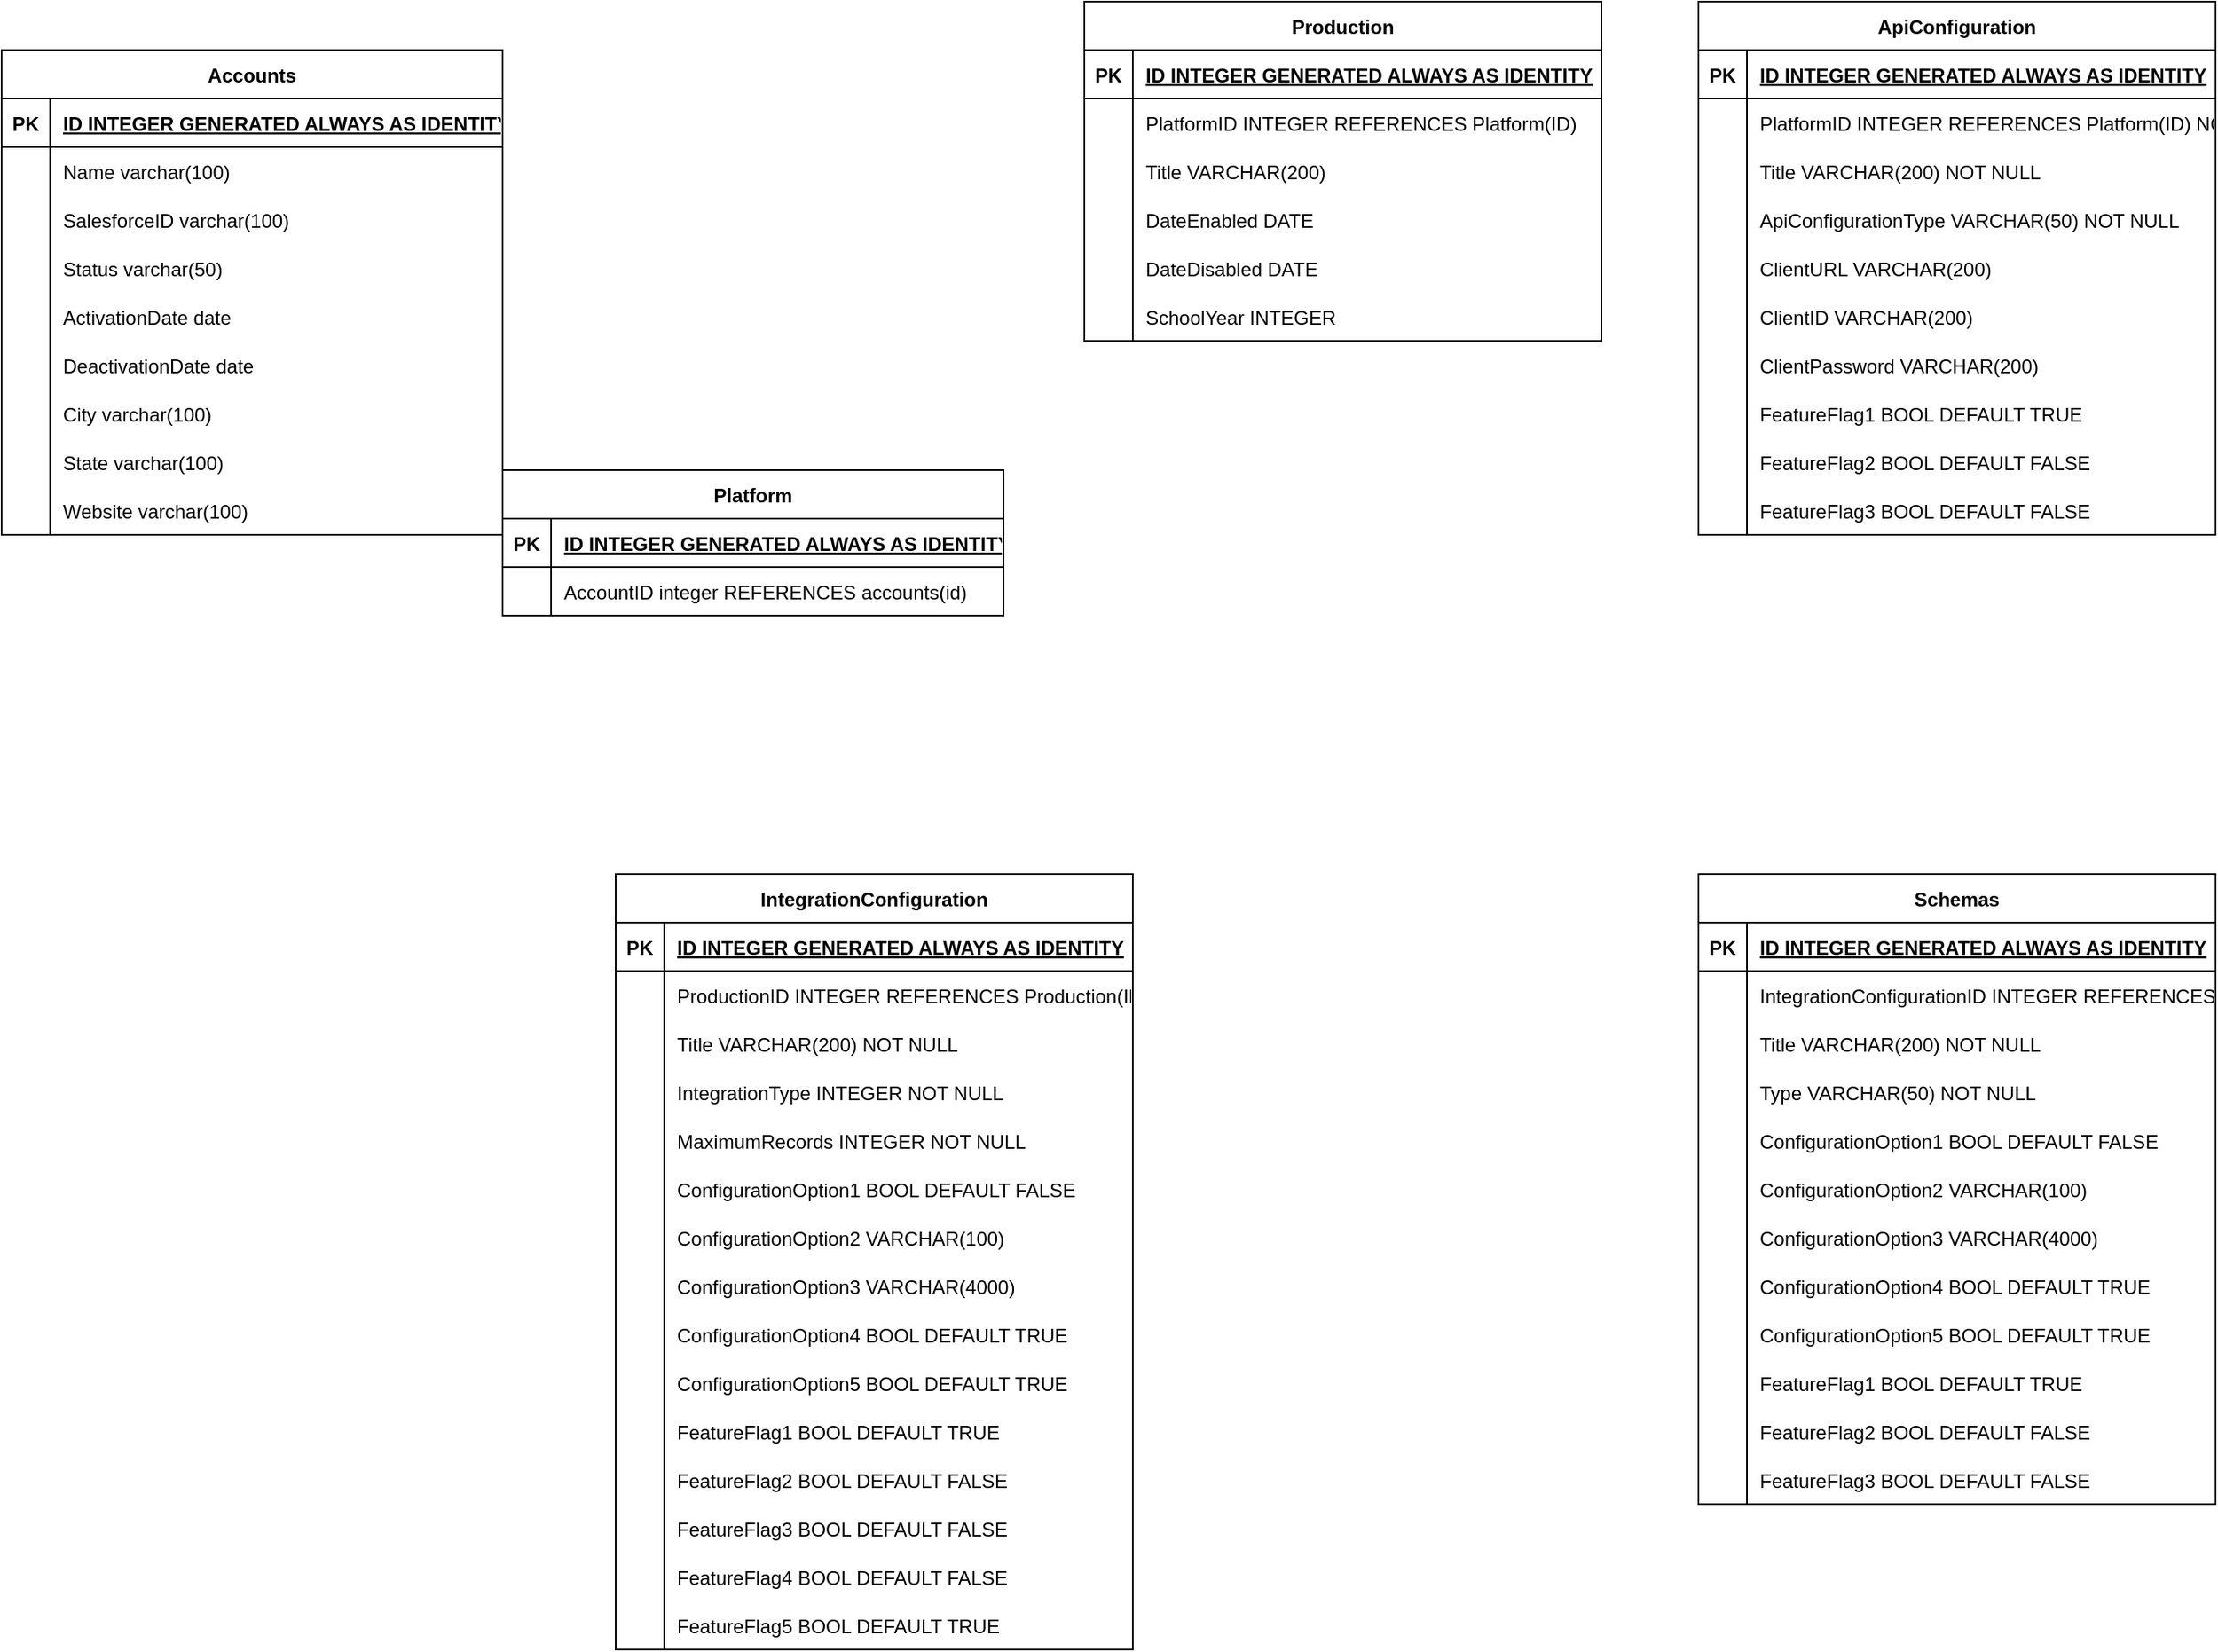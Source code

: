 <mxfile version="21.7.1" type="device">
  <diagram name="Page-1" id="_BRRSjBabwPLgoQSBCXH">
    <mxGraphModel dx="2924" dy="1106" grid="1" gridSize="10" guides="1" tooltips="1" connect="1" arrows="1" fold="1" page="1" pageScale="1" pageWidth="850" pageHeight="1100" math="0" shadow="0">
      <root>
        <mxCell id="0" />
        <mxCell id="1" parent="0" />
        <mxCell id="3YxLprOWiagN9MkRtYC1-1" value="Accounts" style="shape=table;startSize=30;container=1;collapsible=1;childLayout=tableLayout;fixedRows=1;rowLines=0;fontStyle=1;align=center;resizeLast=1;" parent="1" vertex="1">
          <mxGeometry x="-590" y="70" width="310" height="300" as="geometry" />
        </mxCell>
        <mxCell id="3YxLprOWiagN9MkRtYC1-2" value="" style="shape=tableRow;horizontal=0;startSize=0;swimlaneHead=0;swimlaneBody=0;fillColor=none;collapsible=0;dropTarget=0;points=[[0,0.5],[1,0.5]];portConstraint=eastwest;strokeColor=inherit;top=0;left=0;right=0;bottom=1;" parent="3YxLprOWiagN9MkRtYC1-1" vertex="1">
          <mxGeometry y="30" width="310" height="30" as="geometry" />
        </mxCell>
        <mxCell id="3YxLprOWiagN9MkRtYC1-3" value="PK" style="shape=partialRectangle;overflow=hidden;connectable=0;fillColor=none;strokeColor=inherit;top=0;left=0;bottom=0;right=0;fontStyle=1;" parent="3YxLprOWiagN9MkRtYC1-2" vertex="1">
          <mxGeometry width="30" height="30" as="geometry">
            <mxRectangle width="30" height="30" as="alternateBounds" />
          </mxGeometry>
        </mxCell>
        <mxCell id="3YxLprOWiagN9MkRtYC1-4" value="ID INTEGER GENERATED ALWAYS AS IDENTITY " style="shape=partialRectangle;overflow=hidden;connectable=0;fillColor=none;align=left;strokeColor=inherit;top=0;left=0;bottom=0;right=0;spacingLeft=6;fontStyle=5;" parent="3YxLprOWiagN9MkRtYC1-2" vertex="1">
          <mxGeometry x="30" width="280" height="30" as="geometry">
            <mxRectangle width="280" height="30" as="alternateBounds" />
          </mxGeometry>
        </mxCell>
        <mxCell id="3YxLprOWiagN9MkRtYC1-5" value="" style="shape=tableRow;horizontal=0;startSize=0;swimlaneHead=0;swimlaneBody=0;fillColor=none;collapsible=0;dropTarget=0;points=[[0,0.5],[1,0.5]];portConstraint=eastwest;strokeColor=inherit;top=0;left=0;right=0;bottom=0;" parent="3YxLprOWiagN9MkRtYC1-1" vertex="1">
          <mxGeometry y="60" width="310" height="30" as="geometry" />
        </mxCell>
        <mxCell id="3YxLprOWiagN9MkRtYC1-6" value="" style="shape=partialRectangle;overflow=hidden;connectable=0;fillColor=none;strokeColor=inherit;top=0;left=0;bottom=0;right=0;" parent="3YxLprOWiagN9MkRtYC1-5" vertex="1">
          <mxGeometry width="30" height="30" as="geometry">
            <mxRectangle width="30" height="30" as="alternateBounds" />
          </mxGeometry>
        </mxCell>
        <mxCell id="3YxLprOWiagN9MkRtYC1-7" value="Name varchar(100)" style="shape=partialRectangle;overflow=hidden;connectable=0;fillColor=none;align=left;strokeColor=inherit;top=0;left=0;bottom=0;right=0;spacingLeft=6;" parent="3YxLprOWiagN9MkRtYC1-5" vertex="1">
          <mxGeometry x="30" width="280" height="30" as="geometry">
            <mxRectangle width="280" height="30" as="alternateBounds" />
          </mxGeometry>
        </mxCell>
        <mxCell id="3YxLprOWiagN9MkRtYC1-8" value="" style="shape=tableRow;horizontal=0;startSize=0;swimlaneHead=0;swimlaneBody=0;fillColor=none;collapsible=0;dropTarget=0;points=[[0,0.5],[1,0.5]];portConstraint=eastwest;strokeColor=inherit;top=0;left=0;right=0;bottom=0;" parent="3YxLprOWiagN9MkRtYC1-1" vertex="1">
          <mxGeometry y="90" width="310" height="30" as="geometry" />
        </mxCell>
        <mxCell id="3YxLprOWiagN9MkRtYC1-9" value="" style="shape=partialRectangle;overflow=hidden;connectable=0;fillColor=none;strokeColor=inherit;top=0;left=0;bottom=0;right=0;" parent="3YxLprOWiagN9MkRtYC1-8" vertex="1">
          <mxGeometry width="30" height="30" as="geometry">
            <mxRectangle width="30" height="30" as="alternateBounds" />
          </mxGeometry>
        </mxCell>
        <mxCell id="3YxLprOWiagN9MkRtYC1-10" value="SalesforceID varchar(100)" style="shape=partialRectangle;overflow=hidden;connectable=0;fillColor=none;align=left;strokeColor=inherit;top=0;left=0;bottom=0;right=0;spacingLeft=6;" parent="3YxLprOWiagN9MkRtYC1-8" vertex="1">
          <mxGeometry x="30" width="280" height="30" as="geometry">
            <mxRectangle width="280" height="30" as="alternateBounds" />
          </mxGeometry>
        </mxCell>
        <mxCell id="3YxLprOWiagN9MkRtYC1-11" value="" style="shape=tableRow;horizontal=0;startSize=0;swimlaneHead=0;swimlaneBody=0;fillColor=none;collapsible=0;dropTarget=0;points=[[0,0.5],[1,0.5]];portConstraint=eastwest;strokeColor=inherit;top=0;left=0;right=0;bottom=0;" parent="3YxLprOWiagN9MkRtYC1-1" vertex="1">
          <mxGeometry y="120" width="310" height="30" as="geometry" />
        </mxCell>
        <mxCell id="3YxLprOWiagN9MkRtYC1-12" value="" style="shape=partialRectangle;overflow=hidden;connectable=0;fillColor=none;strokeColor=inherit;top=0;left=0;bottom=0;right=0;" parent="3YxLprOWiagN9MkRtYC1-11" vertex="1">
          <mxGeometry width="30" height="30" as="geometry">
            <mxRectangle width="30" height="30" as="alternateBounds" />
          </mxGeometry>
        </mxCell>
        <mxCell id="3YxLprOWiagN9MkRtYC1-13" value="Status varchar(50)" style="shape=partialRectangle;overflow=hidden;connectable=0;fillColor=none;align=left;strokeColor=inherit;top=0;left=0;bottom=0;right=0;spacingLeft=6;" parent="3YxLprOWiagN9MkRtYC1-11" vertex="1">
          <mxGeometry x="30" width="280" height="30" as="geometry">
            <mxRectangle width="280" height="30" as="alternateBounds" />
          </mxGeometry>
        </mxCell>
        <mxCell id="3YxLprOWiagN9MkRtYC1-14" value="" style="shape=tableRow;horizontal=0;startSize=0;swimlaneHead=0;swimlaneBody=0;fillColor=none;collapsible=0;dropTarget=0;points=[[0,0.5],[1,0.5]];portConstraint=eastwest;strokeColor=inherit;top=0;left=0;right=0;bottom=0;" parent="3YxLprOWiagN9MkRtYC1-1" vertex="1">
          <mxGeometry y="150" width="310" height="30" as="geometry" />
        </mxCell>
        <mxCell id="3YxLprOWiagN9MkRtYC1-15" value="" style="shape=partialRectangle;overflow=hidden;connectable=0;fillColor=none;strokeColor=inherit;top=0;left=0;bottom=0;right=0;" parent="3YxLprOWiagN9MkRtYC1-14" vertex="1">
          <mxGeometry width="30" height="30" as="geometry">
            <mxRectangle width="30" height="30" as="alternateBounds" />
          </mxGeometry>
        </mxCell>
        <mxCell id="3YxLprOWiagN9MkRtYC1-16" value="ActivationDate date" style="shape=partialRectangle;overflow=hidden;connectable=0;fillColor=none;align=left;strokeColor=inherit;top=0;left=0;bottom=0;right=0;spacingLeft=6;" parent="3YxLprOWiagN9MkRtYC1-14" vertex="1">
          <mxGeometry x="30" width="280" height="30" as="geometry">
            <mxRectangle width="280" height="30" as="alternateBounds" />
          </mxGeometry>
        </mxCell>
        <mxCell id="3YxLprOWiagN9MkRtYC1-17" value="" style="shape=tableRow;horizontal=0;startSize=0;swimlaneHead=0;swimlaneBody=0;fillColor=none;collapsible=0;dropTarget=0;points=[[0,0.5],[1,0.5]];portConstraint=eastwest;strokeColor=inherit;top=0;left=0;right=0;bottom=0;" parent="3YxLprOWiagN9MkRtYC1-1" vertex="1">
          <mxGeometry y="180" width="310" height="30" as="geometry" />
        </mxCell>
        <mxCell id="3YxLprOWiagN9MkRtYC1-18" value="" style="shape=partialRectangle;overflow=hidden;connectable=0;fillColor=none;strokeColor=inherit;top=0;left=0;bottom=0;right=0;" parent="3YxLprOWiagN9MkRtYC1-17" vertex="1">
          <mxGeometry width="30" height="30" as="geometry">
            <mxRectangle width="30" height="30" as="alternateBounds" />
          </mxGeometry>
        </mxCell>
        <mxCell id="3YxLprOWiagN9MkRtYC1-19" value="DeactivationDate date" style="shape=partialRectangle;overflow=hidden;connectable=0;fillColor=none;align=left;strokeColor=inherit;top=0;left=0;bottom=0;right=0;spacingLeft=6;" parent="3YxLprOWiagN9MkRtYC1-17" vertex="1">
          <mxGeometry x="30" width="280" height="30" as="geometry">
            <mxRectangle width="280" height="30" as="alternateBounds" />
          </mxGeometry>
        </mxCell>
        <mxCell id="3YxLprOWiagN9MkRtYC1-20" value="" style="shape=tableRow;horizontal=0;startSize=0;swimlaneHead=0;swimlaneBody=0;fillColor=none;collapsible=0;dropTarget=0;points=[[0,0.5],[1,0.5]];portConstraint=eastwest;strokeColor=inherit;top=0;left=0;right=0;bottom=0;" parent="3YxLprOWiagN9MkRtYC1-1" vertex="1">
          <mxGeometry y="210" width="310" height="30" as="geometry" />
        </mxCell>
        <mxCell id="3YxLprOWiagN9MkRtYC1-21" value="" style="shape=partialRectangle;overflow=hidden;connectable=0;fillColor=none;strokeColor=inherit;top=0;left=0;bottom=0;right=0;" parent="3YxLprOWiagN9MkRtYC1-20" vertex="1">
          <mxGeometry width="30" height="30" as="geometry">
            <mxRectangle width="30" height="30" as="alternateBounds" />
          </mxGeometry>
        </mxCell>
        <mxCell id="3YxLprOWiagN9MkRtYC1-22" value="City varchar(100)" style="shape=partialRectangle;overflow=hidden;connectable=0;fillColor=none;align=left;strokeColor=inherit;top=0;left=0;bottom=0;right=0;spacingLeft=6;" parent="3YxLprOWiagN9MkRtYC1-20" vertex="1">
          <mxGeometry x="30" width="280" height="30" as="geometry">
            <mxRectangle width="280" height="30" as="alternateBounds" />
          </mxGeometry>
        </mxCell>
        <mxCell id="3YxLprOWiagN9MkRtYC1-23" value="" style="shape=tableRow;horizontal=0;startSize=0;swimlaneHead=0;swimlaneBody=0;fillColor=none;collapsible=0;dropTarget=0;points=[[0,0.5],[1,0.5]];portConstraint=eastwest;strokeColor=inherit;top=0;left=0;right=0;bottom=0;" parent="3YxLprOWiagN9MkRtYC1-1" vertex="1">
          <mxGeometry y="240" width="310" height="30" as="geometry" />
        </mxCell>
        <mxCell id="3YxLprOWiagN9MkRtYC1-24" value="" style="shape=partialRectangle;overflow=hidden;connectable=0;fillColor=none;strokeColor=inherit;top=0;left=0;bottom=0;right=0;" parent="3YxLprOWiagN9MkRtYC1-23" vertex="1">
          <mxGeometry width="30" height="30" as="geometry">
            <mxRectangle width="30" height="30" as="alternateBounds" />
          </mxGeometry>
        </mxCell>
        <mxCell id="3YxLprOWiagN9MkRtYC1-25" value="State varchar(100)" style="shape=partialRectangle;overflow=hidden;connectable=0;fillColor=none;align=left;strokeColor=inherit;top=0;left=0;bottom=0;right=0;spacingLeft=6;" parent="3YxLprOWiagN9MkRtYC1-23" vertex="1">
          <mxGeometry x="30" width="280" height="30" as="geometry">
            <mxRectangle width="280" height="30" as="alternateBounds" />
          </mxGeometry>
        </mxCell>
        <mxCell id="3YxLprOWiagN9MkRtYC1-26" value="" style="shape=tableRow;horizontal=0;startSize=0;swimlaneHead=0;swimlaneBody=0;fillColor=none;collapsible=0;dropTarget=0;points=[[0,0.5],[1,0.5]];portConstraint=eastwest;strokeColor=inherit;top=0;left=0;right=0;bottom=0;" parent="3YxLprOWiagN9MkRtYC1-1" vertex="1">
          <mxGeometry y="270" width="310" height="30" as="geometry" />
        </mxCell>
        <mxCell id="3YxLprOWiagN9MkRtYC1-27" value="" style="shape=partialRectangle;overflow=hidden;connectable=0;fillColor=none;strokeColor=inherit;top=0;left=0;bottom=0;right=0;" parent="3YxLprOWiagN9MkRtYC1-26" vertex="1">
          <mxGeometry width="30" height="30" as="geometry">
            <mxRectangle width="30" height="30" as="alternateBounds" />
          </mxGeometry>
        </mxCell>
        <mxCell id="3YxLprOWiagN9MkRtYC1-28" value="Website varchar(100)" style="shape=partialRectangle;overflow=hidden;connectable=0;fillColor=none;align=left;strokeColor=inherit;top=0;left=0;bottom=0;right=0;spacingLeft=6;" parent="3YxLprOWiagN9MkRtYC1-26" vertex="1">
          <mxGeometry x="30" width="280" height="30" as="geometry">
            <mxRectangle width="280" height="30" as="alternateBounds" />
          </mxGeometry>
        </mxCell>
        <mxCell id="3YxLprOWiagN9MkRtYC1-29" value="Platform" style="shape=table;startSize=30;container=1;collapsible=1;childLayout=tableLayout;fixedRows=1;rowLines=0;fontStyle=1;align=center;resizeLast=1;" parent="1" vertex="1">
          <mxGeometry x="-280" y="330" width="310" height="90" as="geometry" />
        </mxCell>
        <mxCell id="3YxLprOWiagN9MkRtYC1-30" value="" style="shape=tableRow;horizontal=0;startSize=0;swimlaneHead=0;swimlaneBody=0;fillColor=none;collapsible=0;dropTarget=0;points=[[0,0.5],[1,0.5]];portConstraint=eastwest;strokeColor=inherit;top=0;left=0;right=0;bottom=1;" parent="3YxLprOWiagN9MkRtYC1-29" vertex="1">
          <mxGeometry y="30" width="310" height="30" as="geometry" />
        </mxCell>
        <mxCell id="3YxLprOWiagN9MkRtYC1-31" value="PK" style="shape=partialRectangle;overflow=hidden;connectable=0;fillColor=none;strokeColor=inherit;top=0;left=0;bottom=0;right=0;fontStyle=1;" parent="3YxLprOWiagN9MkRtYC1-30" vertex="1">
          <mxGeometry width="30" height="30" as="geometry">
            <mxRectangle width="30" height="30" as="alternateBounds" />
          </mxGeometry>
        </mxCell>
        <mxCell id="3YxLprOWiagN9MkRtYC1-32" value="ID INTEGER GENERATED ALWAYS AS IDENTITY " style="shape=partialRectangle;overflow=hidden;connectable=0;fillColor=none;align=left;strokeColor=inherit;top=0;left=0;bottom=0;right=0;spacingLeft=6;fontStyle=5;" parent="3YxLprOWiagN9MkRtYC1-30" vertex="1">
          <mxGeometry x="30" width="280" height="30" as="geometry">
            <mxRectangle width="280" height="30" as="alternateBounds" />
          </mxGeometry>
        </mxCell>
        <mxCell id="3YxLprOWiagN9MkRtYC1-33" value="" style="shape=tableRow;horizontal=0;startSize=0;swimlaneHead=0;swimlaneBody=0;fillColor=none;collapsible=0;dropTarget=0;points=[[0,0.5],[1,0.5]];portConstraint=eastwest;strokeColor=inherit;top=0;left=0;right=0;bottom=0;" parent="3YxLprOWiagN9MkRtYC1-29" vertex="1">
          <mxGeometry y="60" width="310" height="30" as="geometry" />
        </mxCell>
        <mxCell id="3YxLprOWiagN9MkRtYC1-34" value="" style="shape=partialRectangle;overflow=hidden;connectable=0;fillColor=none;strokeColor=inherit;top=0;left=0;bottom=0;right=0;" parent="3YxLprOWiagN9MkRtYC1-33" vertex="1">
          <mxGeometry width="30" height="30" as="geometry">
            <mxRectangle width="30" height="30" as="alternateBounds" />
          </mxGeometry>
        </mxCell>
        <mxCell id="3YxLprOWiagN9MkRtYC1-35" value="AccountID integer REFERENCES accounts(id)" style="shape=partialRectangle;overflow=hidden;connectable=0;fillColor=none;align=left;strokeColor=inherit;top=0;left=0;bottom=0;right=0;spacingLeft=6;" parent="3YxLprOWiagN9MkRtYC1-33" vertex="1">
          <mxGeometry x="30" width="280" height="30" as="geometry">
            <mxRectangle width="280" height="30" as="alternateBounds" />
          </mxGeometry>
        </mxCell>
        <mxCell id="3YxLprOWiagN9MkRtYC1-36" value="Production" style="shape=table;startSize=30;container=1;collapsible=1;childLayout=tableLayout;fixedRows=1;rowLines=0;fontStyle=1;align=center;resizeLast=1;" parent="1" vertex="1">
          <mxGeometry x="80" y="40" width="320" height="210" as="geometry" />
        </mxCell>
        <mxCell id="3YxLprOWiagN9MkRtYC1-37" value="" style="shape=tableRow;horizontal=0;startSize=0;swimlaneHead=0;swimlaneBody=0;fillColor=none;collapsible=0;dropTarget=0;points=[[0,0.5],[1,0.5]];portConstraint=eastwest;strokeColor=inherit;top=0;left=0;right=0;bottom=1;" parent="3YxLprOWiagN9MkRtYC1-36" vertex="1">
          <mxGeometry y="30" width="320" height="30" as="geometry" />
        </mxCell>
        <mxCell id="3YxLprOWiagN9MkRtYC1-38" value="PK" style="shape=partialRectangle;overflow=hidden;connectable=0;fillColor=none;strokeColor=inherit;top=0;left=0;bottom=0;right=0;fontStyle=1;" parent="3YxLprOWiagN9MkRtYC1-37" vertex="1">
          <mxGeometry width="30" height="30" as="geometry">
            <mxRectangle width="30" height="30" as="alternateBounds" />
          </mxGeometry>
        </mxCell>
        <mxCell id="3YxLprOWiagN9MkRtYC1-39" value="ID INTEGER GENERATED ALWAYS AS IDENTITY " style="shape=partialRectangle;overflow=hidden;connectable=0;fillColor=none;align=left;strokeColor=inherit;top=0;left=0;bottom=0;right=0;spacingLeft=6;fontStyle=5;" parent="3YxLprOWiagN9MkRtYC1-37" vertex="1">
          <mxGeometry x="30" width="290" height="30" as="geometry">
            <mxRectangle width="290" height="30" as="alternateBounds" />
          </mxGeometry>
        </mxCell>
        <mxCell id="3YxLprOWiagN9MkRtYC1-40" value="" style="shape=tableRow;horizontal=0;startSize=0;swimlaneHead=0;swimlaneBody=0;fillColor=none;collapsible=0;dropTarget=0;points=[[0,0.5],[1,0.5]];portConstraint=eastwest;strokeColor=inherit;top=0;left=0;right=0;bottom=0;" parent="3YxLprOWiagN9MkRtYC1-36" vertex="1">
          <mxGeometry y="60" width="320" height="30" as="geometry" />
        </mxCell>
        <mxCell id="3YxLprOWiagN9MkRtYC1-41" value="" style="shape=partialRectangle;overflow=hidden;connectable=0;fillColor=none;strokeColor=inherit;top=0;left=0;bottom=0;right=0;" parent="3YxLprOWiagN9MkRtYC1-40" vertex="1">
          <mxGeometry width="30" height="30" as="geometry">
            <mxRectangle width="30" height="30" as="alternateBounds" />
          </mxGeometry>
        </mxCell>
        <mxCell id="3YxLprOWiagN9MkRtYC1-42" value="PlatformID INTEGER REFERENCES Platform(ID)" style="shape=partialRectangle;overflow=hidden;connectable=0;fillColor=none;align=left;strokeColor=inherit;top=0;left=0;bottom=0;right=0;spacingLeft=6;" parent="3YxLprOWiagN9MkRtYC1-40" vertex="1">
          <mxGeometry x="30" width="290" height="30" as="geometry">
            <mxRectangle width="290" height="30" as="alternateBounds" />
          </mxGeometry>
        </mxCell>
        <mxCell id="3YxLprOWiagN9MkRtYC1-43" value="" style="shape=tableRow;horizontal=0;startSize=0;swimlaneHead=0;swimlaneBody=0;fillColor=none;collapsible=0;dropTarget=0;points=[[0,0.5],[1,0.5]];portConstraint=eastwest;strokeColor=inherit;top=0;left=0;right=0;bottom=0;" parent="3YxLprOWiagN9MkRtYC1-36" vertex="1">
          <mxGeometry y="90" width="320" height="30" as="geometry" />
        </mxCell>
        <mxCell id="3YxLprOWiagN9MkRtYC1-44" value="" style="shape=partialRectangle;overflow=hidden;connectable=0;fillColor=none;strokeColor=inherit;top=0;left=0;bottom=0;right=0;" parent="3YxLprOWiagN9MkRtYC1-43" vertex="1">
          <mxGeometry width="30" height="30" as="geometry">
            <mxRectangle width="30" height="30" as="alternateBounds" />
          </mxGeometry>
        </mxCell>
        <mxCell id="3YxLprOWiagN9MkRtYC1-45" value="Title VARCHAR(200)" style="shape=partialRectangle;overflow=hidden;connectable=0;fillColor=none;align=left;strokeColor=inherit;top=0;left=0;bottom=0;right=0;spacingLeft=6;" parent="3YxLprOWiagN9MkRtYC1-43" vertex="1">
          <mxGeometry x="30" width="290" height="30" as="geometry">
            <mxRectangle width="290" height="30" as="alternateBounds" />
          </mxGeometry>
        </mxCell>
        <mxCell id="3YxLprOWiagN9MkRtYC1-46" value="" style="shape=tableRow;horizontal=0;startSize=0;swimlaneHead=0;swimlaneBody=0;fillColor=none;collapsible=0;dropTarget=0;points=[[0,0.5],[1,0.5]];portConstraint=eastwest;strokeColor=inherit;top=0;left=0;right=0;bottom=0;" parent="3YxLprOWiagN9MkRtYC1-36" vertex="1">
          <mxGeometry y="120" width="320" height="30" as="geometry" />
        </mxCell>
        <mxCell id="3YxLprOWiagN9MkRtYC1-47" value="" style="shape=partialRectangle;overflow=hidden;connectable=0;fillColor=none;strokeColor=inherit;top=0;left=0;bottom=0;right=0;" parent="3YxLprOWiagN9MkRtYC1-46" vertex="1">
          <mxGeometry width="30" height="30" as="geometry">
            <mxRectangle width="30" height="30" as="alternateBounds" />
          </mxGeometry>
        </mxCell>
        <mxCell id="3YxLprOWiagN9MkRtYC1-48" value="DateEnabled DATE" style="shape=partialRectangle;overflow=hidden;connectable=0;fillColor=none;align=left;strokeColor=inherit;top=0;left=0;bottom=0;right=0;spacingLeft=6;" parent="3YxLprOWiagN9MkRtYC1-46" vertex="1">
          <mxGeometry x="30" width="290" height="30" as="geometry">
            <mxRectangle width="290" height="30" as="alternateBounds" />
          </mxGeometry>
        </mxCell>
        <mxCell id="3YxLprOWiagN9MkRtYC1-49" value="" style="shape=tableRow;horizontal=0;startSize=0;swimlaneHead=0;swimlaneBody=0;fillColor=none;collapsible=0;dropTarget=0;points=[[0,0.5],[1,0.5]];portConstraint=eastwest;strokeColor=inherit;top=0;left=0;right=0;bottom=0;" parent="3YxLprOWiagN9MkRtYC1-36" vertex="1">
          <mxGeometry y="150" width="320" height="30" as="geometry" />
        </mxCell>
        <mxCell id="3YxLprOWiagN9MkRtYC1-50" value="" style="shape=partialRectangle;overflow=hidden;connectable=0;fillColor=none;strokeColor=inherit;top=0;left=0;bottom=0;right=0;" parent="3YxLprOWiagN9MkRtYC1-49" vertex="1">
          <mxGeometry width="30" height="30" as="geometry">
            <mxRectangle width="30" height="30" as="alternateBounds" />
          </mxGeometry>
        </mxCell>
        <mxCell id="3YxLprOWiagN9MkRtYC1-51" value="DateDisabled DATE" style="shape=partialRectangle;overflow=hidden;connectable=0;fillColor=none;align=left;strokeColor=inherit;top=0;left=0;bottom=0;right=0;spacingLeft=6;" parent="3YxLprOWiagN9MkRtYC1-49" vertex="1">
          <mxGeometry x="30" width="290" height="30" as="geometry">
            <mxRectangle width="290" height="30" as="alternateBounds" />
          </mxGeometry>
        </mxCell>
        <mxCell id="3YxLprOWiagN9MkRtYC1-52" value="" style="shape=tableRow;horizontal=0;startSize=0;swimlaneHead=0;swimlaneBody=0;fillColor=none;collapsible=0;dropTarget=0;points=[[0,0.5],[1,0.5]];portConstraint=eastwest;strokeColor=inherit;top=0;left=0;right=0;bottom=0;" parent="3YxLprOWiagN9MkRtYC1-36" vertex="1">
          <mxGeometry y="180" width="320" height="30" as="geometry" />
        </mxCell>
        <mxCell id="3YxLprOWiagN9MkRtYC1-53" value="" style="shape=partialRectangle;overflow=hidden;connectable=0;fillColor=none;strokeColor=inherit;top=0;left=0;bottom=0;right=0;" parent="3YxLprOWiagN9MkRtYC1-52" vertex="1">
          <mxGeometry width="30" height="30" as="geometry">
            <mxRectangle width="30" height="30" as="alternateBounds" />
          </mxGeometry>
        </mxCell>
        <mxCell id="3YxLprOWiagN9MkRtYC1-54" value="SchoolYear INTEGER" style="shape=partialRectangle;overflow=hidden;connectable=0;fillColor=none;align=left;strokeColor=inherit;top=0;left=0;bottom=0;right=0;spacingLeft=6;" parent="3YxLprOWiagN9MkRtYC1-52" vertex="1">
          <mxGeometry x="30" width="290" height="30" as="geometry">
            <mxRectangle width="290" height="30" as="alternateBounds" />
          </mxGeometry>
        </mxCell>
        <mxCell id="3YxLprOWiagN9MkRtYC1-55" value="IntegrationConfiguration" style="shape=table;startSize=30;container=1;collapsible=1;childLayout=tableLayout;fixedRows=1;rowLines=0;fontStyle=1;align=center;resizeLast=1;" parent="1" vertex="1">
          <mxGeometry x="-210" y="580" width="320" height="480" as="geometry" />
        </mxCell>
        <mxCell id="3YxLprOWiagN9MkRtYC1-56" value="" style="shape=tableRow;horizontal=0;startSize=0;swimlaneHead=0;swimlaneBody=0;fillColor=none;collapsible=0;dropTarget=0;points=[[0,0.5],[1,0.5]];portConstraint=eastwest;strokeColor=inherit;top=0;left=0;right=0;bottom=1;" parent="3YxLprOWiagN9MkRtYC1-55" vertex="1">
          <mxGeometry y="30" width="320" height="30" as="geometry" />
        </mxCell>
        <mxCell id="3YxLprOWiagN9MkRtYC1-57" value="PK" style="shape=partialRectangle;overflow=hidden;connectable=0;fillColor=none;strokeColor=inherit;top=0;left=0;bottom=0;right=0;fontStyle=1;" parent="3YxLprOWiagN9MkRtYC1-56" vertex="1">
          <mxGeometry width="30" height="30" as="geometry">
            <mxRectangle width="30" height="30" as="alternateBounds" />
          </mxGeometry>
        </mxCell>
        <mxCell id="3YxLprOWiagN9MkRtYC1-58" value="ID INTEGER GENERATED ALWAYS AS IDENTITY " style="shape=partialRectangle;overflow=hidden;connectable=0;fillColor=none;align=left;strokeColor=inherit;top=0;left=0;bottom=0;right=0;spacingLeft=6;fontStyle=5;" parent="3YxLprOWiagN9MkRtYC1-56" vertex="1">
          <mxGeometry x="30" width="290" height="30" as="geometry">
            <mxRectangle width="290" height="30" as="alternateBounds" />
          </mxGeometry>
        </mxCell>
        <mxCell id="3YxLprOWiagN9MkRtYC1-59" value="" style="shape=tableRow;horizontal=0;startSize=0;swimlaneHead=0;swimlaneBody=0;fillColor=none;collapsible=0;dropTarget=0;points=[[0,0.5],[1,0.5]];portConstraint=eastwest;strokeColor=inherit;top=0;left=0;right=0;bottom=0;" parent="3YxLprOWiagN9MkRtYC1-55" vertex="1">
          <mxGeometry y="60" width="320" height="30" as="geometry" />
        </mxCell>
        <mxCell id="3YxLprOWiagN9MkRtYC1-60" value="" style="shape=partialRectangle;overflow=hidden;connectable=0;fillColor=none;strokeColor=inherit;top=0;left=0;bottom=0;right=0;" parent="3YxLprOWiagN9MkRtYC1-59" vertex="1">
          <mxGeometry width="30" height="30" as="geometry">
            <mxRectangle width="30" height="30" as="alternateBounds" />
          </mxGeometry>
        </mxCell>
        <mxCell id="3YxLprOWiagN9MkRtYC1-61" value="ProductionID INTEGER REFERENCES Production(ID) NOT NULL" style="shape=partialRectangle;overflow=hidden;connectable=0;fillColor=none;align=left;strokeColor=inherit;top=0;left=0;bottom=0;right=0;spacingLeft=6;" parent="3YxLprOWiagN9MkRtYC1-59" vertex="1">
          <mxGeometry x="30" width="290" height="30" as="geometry">
            <mxRectangle width="290" height="30" as="alternateBounds" />
          </mxGeometry>
        </mxCell>
        <mxCell id="3YxLprOWiagN9MkRtYC1-62" value="" style="shape=tableRow;horizontal=0;startSize=0;swimlaneHead=0;swimlaneBody=0;fillColor=none;collapsible=0;dropTarget=0;points=[[0,0.5],[1,0.5]];portConstraint=eastwest;strokeColor=inherit;top=0;left=0;right=0;bottom=0;" parent="3YxLprOWiagN9MkRtYC1-55" vertex="1">
          <mxGeometry y="90" width="320" height="30" as="geometry" />
        </mxCell>
        <mxCell id="3YxLprOWiagN9MkRtYC1-63" value="" style="shape=partialRectangle;overflow=hidden;connectable=0;fillColor=none;strokeColor=inherit;top=0;left=0;bottom=0;right=0;" parent="3YxLprOWiagN9MkRtYC1-62" vertex="1">
          <mxGeometry width="30" height="30" as="geometry">
            <mxRectangle width="30" height="30" as="alternateBounds" />
          </mxGeometry>
        </mxCell>
        <mxCell id="3YxLprOWiagN9MkRtYC1-64" value="Title VARCHAR(200) NOT NULL" style="shape=partialRectangle;overflow=hidden;connectable=0;fillColor=none;align=left;strokeColor=inherit;top=0;left=0;bottom=0;right=0;spacingLeft=6;" parent="3YxLprOWiagN9MkRtYC1-62" vertex="1">
          <mxGeometry x="30" width="290" height="30" as="geometry">
            <mxRectangle width="290" height="30" as="alternateBounds" />
          </mxGeometry>
        </mxCell>
        <mxCell id="3YxLprOWiagN9MkRtYC1-65" value="" style="shape=tableRow;horizontal=0;startSize=0;swimlaneHead=0;swimlaneBody=0;fillColor=none;collapsible=0;dropTarget=0;points=[[0,0.5],[1,0.5]];portConstraint=eastwest;strokeColor=inherit;top=0;left=0;right=0;bottom=0;" parent="3YxLprOWiagN9MkRtYC1-55" vertex="1">
          <mxGeometry y="120" width="320" height="30" as="geometry" />
        </mxCell>
        <mxCell id="3YxLprOWiagN9MkRtYC1-66" value="" style="shape=partialRectangle;overflow=hidden;connectable=0;fillColor=none;strokeColor=inherit;top=0;left=0;bottom=0;right=0;" parent="3YxLprOWiagN9MkRtYC1-65" vertex="1">
          <mxGeometry width="30" height="30" as="geometry">
            <mxRectangle width="30" height="30" as="alternateBounds" />
          </mxGeometry>
        </mxCell>
        <mxCell id="3YxLprOWiagN9MkRtYC1-67" value="IntegrationType INTEGER NOT NULL" style="shape=partialRectangle;overflow=hidden;connectable=0;fillColor=none;align=left;strokeColor=inherit;top=0;left=0;bottom=0;right=0;spacingLeft=6;" parent="3YxLprOWiagN9MkRtYC1-65" vertex="1">
          <mxGeometry x="30" width="290" height="30" as="geometry">
            <mxRectangle width="290" height="30" as="alternateBounds" />
          </mxGeometry>
        </mxCell>
        <mxCell id="3YxLprOWiagN9MkRtYC1-68" value="" style="shape=tableRow;horizontal=0;startSize=0;swimlaneHead=0;swimlaneBody=0;fillColor=none;collapsible=0;dropTarget=0;points=[[0,0.5],[1,0.5]];portConstraint=eastwest;strokeColor=inherit;top=0;left=0;right=0;bottom=0;" parent="3YxLprOWiagN9MkRtYC1-55" vertex="1">
          <mxGeometry y="150" width="320" height="30" as="geometry" />
        </mxCell>
        <mxCell id="3YxLprOWiagN9MkRtYC1-69" value="" style="shape=partialRectangle;overflow=hidden;connectable=0;fillColor=none;strokeColor=inherit;top=0;left=0;bottom=0;right=0;" parent="3YxLprOWiagN9MkRtYC1-68" vertex="1">
          <mxGeometry width="30" height="30" as="geometry">
            <mxRectangle width="30" height="30" as="alternateBounds" />
          </mxGeometry>
        </mxCell>
        <mxCell id="3YxLprOWiagN9MkRtYC1-70" value="MaximumRecords INTEGER NOT NULL" style="shape=partialRectangle;overflow=hidden;connectable=0;fillColor=none;align=left;strokeColor=inherit;top=0;left=0;bottom=0;right=0;spacingLeft=6;" parent="3YxLprOWiagN9MkRtYC1-68" vertex="1">
          <mxGeometry x="30" width="290" height="30" as="geometry">
            <mxRectangle width="290" height="30" as="alternateBounds" />
          </mxGeometry>
        </mxCell>
        <mxCell id="3YxLprOWiagN9MkRtYC1-71" value="" style="shape=tableRow;horizontal=0;startSize=0;swimlaneHead=0;swimlaneBody=0;fillColor=none;collapsible=0;dropTarget=0;points=[[0,0.5],[1,0.5]];portConstraint=eastwest;strokeColor=inherit;top=0;left=0;right=0;bottom=0;" parent="3YxLprOWiagN9MkRtYC1-55" vertex="1">
          <mxGeometry y="180" width="320" height="30" as="geometry" />
        </mxCell>
        <mxCell id="3YxLprOWiagN9MkRtYC1-72" value="" style="shape=partialRectangle;overflow=hidden;connectable=0;fillColor=none;strokeColor=inherit;top=0;left=0;bottom=0;right=0;" parent="3YxLprOWiagN9MkRtYC1-71" vertex="1">
          <mxGeometry width="30" height="30" as="geometry">
            <mxRectangle width="30" height="30" as="alternateBounds" />
          </mxGeometry>
        </mxCell>
        <mxCell id="3YxLprOWiagN9MkRtYC1-73" value="ConfigurationOption1 BOOL DEFAULT FALSE" style="shape=partialRectangle;overflow=hidden;connectable=0;fillColor=none;align=left;strokeColor=inherit;top=0;left=0;bottom=0;right=0;spacingLeft=6;" parent="3YxLprOWiagN9MkRtYC1-71" vertex="1">
          <mxGeometry x="30" width="290" height="30" as="geometry">
            <mxRectangle width="290" height="30" as="alternateBounds" />
          </mxGeometry>
        </mxCell>
        <mxCell id="3YxLprOWiagN9MkRtYC1-74" value="" style="shape=tableRow;horizontal=0;startSize=0;swimlaneHead=0;swimlaneBody=0;fillColor=none;collapsible=0;dropTarget=0;points=[[0,0.5],[1,0.5]];portConstraint=eastwest;strokeColor=inherit;top=0;left=0;right=0;bottom=0;" parent="3YxLprOWiagN9MkRtYC1-55" vertex="1">
          <mxGeometry y="210" width="320" height="30" as="geometry" />
        </mxCell>
        <mxCell id="3YxLprOWiagN9MkRtYC1-75" value="" style="shape=partialRectangle;overflow=hidden;connectable=0;fillColor=none;strokeColor=inherit;top=0;left=0;bottom=0;right=0;" parent="3YxLprOWiagN9MkRtYC1-74" vertex="1">
          <mxGeometry width="30" height="30" as="geometry">
            <mxRectangle width="30" height="30" as="alternateBounds" />
          </mxGeometry>
        </mxCell>
        <mxCell id="3YxLprOWiagN9MkRtYC1-76" value="ConfigurationOption2 VARCHAR(100)" style="shape=partialRectangle;overflow=hidden;connectable=0;fillColor=none;align=left;strokeColor=inherit;top=0;left=0;bottom=0;right=0;spacingLeft=6;" parent="3YxLprOWiagN9MkRtYC1-74" vertex="1">
          <mxGeometry x="30" width="290" height="30" as="geometry">
            <mxRectangle width="290" height="30" as="alternateBounds" />
          </mxGeometry>
        </mxCell>
        <mxCell id="3YxLprOWiagN9MkRtYC1-77" value="" style="shape=tableRow;horizontal=0;startSize=0;swimlaneHead=0;swimlaneBody=0;fillColor=none;collapsible=0;dropTarget=0;points=[[0,0.5],[1,0.5]];portConstraint=eastwest;strokeColor=inherit;top=0;left=0;right=0;bottom=0;" parent="3YxLprOWiagN9MkRtYC1-55" vertex="1">
          <mxGeometry y="240" width="320" height="30" as="geometry" />
        </mxCell>
        <mxCell id="3YxLprOWiagN9MkRtYC1-78" value="" style="shape=partialRectangle;overflow=hidden;connectable=0;fillColor=none;strokeColor=inherit;top=0;left=0;bottom=0;right=0;" parent="3YxLprOWiagN9MkRtYC1-77" vertex="1">
          <mxGeometry width="30" height="30" as="geometry">
            <mxRectangle width="30" height="30" as="alternateBounds" />
          </mxGeometry>
        </mxCell>
        <mxCell id="3YxLprOWiagN9MkRtYC1-79" value="ConfigurationOption3 VARCHAR(4000)" style="shape=partialRectangle;overflow=hidden;connectable=0;fillColor=none;align=left;strokeColor=inherit;top=0;left=0;bottom=0;right=0;spacingLeft=6;" parent="3YxLprOWiagN9MkRtYC1-77" vertex="1">
          <mxGeometry x="30" width="290" height="30" as="geometry">
            <mxRectangle width="290" height="30" as="alternateBounds" />
          </mxGeometry>
        </mxCell>
        <mxCell id="3YxLprOWiagN9MkRtYC1-80" value="" style="shape=tableRow;horizontal=0;startSize=0;swimlaneHead=0;swimlaneBody=0;fillColor=none;collapsible=0;dropTarget=0;points=[[0,0.5],[1,0.5]];portConstraint=eastwest;strokeColor=inherit;top=0;left=0;right=0;bottom=0;" parent="3YxLprOWiagN9MkRtYC1-55" vertex="1">
          <mxGeometry y="270" width="320" height="30" as="geometry" />
        </mxCell>
        <mxCell id="3YxLprOWiagN9MkRtYC1-81" value="" style="shape=partialRectangle;overflow=hidden;connectable=0;fillColor=none;strokeColor=inherit;top=0;left=0;bottom=0;right=0;" parent="3YxLprOWiagN9MkRtYC1-80" vertex="1">
          <mxGeometry width="30" height="30" as="geometry">
            <mxRectangle width="30" height="30" as="alternateBounds" />
          </mxGeometry>
        </mxCell>
        <mxCell id="3YxLprOWiagN9MkRtYC1-82" value="ConfigurationOption4 BOOL DEFAULT TRUE" style="shape=partialRectangle;overflow=hidden;connectable=0;fillColor=none;align=left;strokeColor=inherit;top=0;left=0;bottom=0;right=0;spacingLeft=6;" parent="3YxLprOWiagN9MkRtYC1-80" vertex="1">
          <mxGeometry x="30" width="290" height="30" as="geometry">
            <mxRectangle width="290" height="30" as="alternateBounds" />
          </mxGeometry>
        </mxCell>
        <mxCell id="3YxLprOWiagN9MkRtYC1-83" value="" style="shape=tableRow;horizontal=0;startSize=0;swimlaneHead=0;swimlaneBody=0;fillColor=none;collapsible=0;dropTarget=0;points=[[0,0.5],[1,0.5]];portConstraint=eastwest;strokeColor=inherit;top=0;left=0;right=0;bottom=0;" parent="3YxLprOWiagN9MkRtYC1-55" vertex="1">
          <mxGeometry y="300" width="320" height="30" as="geometry" />
        </mxCell>
        <mxCell id="3YxLprOWiagN9MkRtYC1-84" value="" style="shape=partialRectangle;overflow=hidden;connectable=0;fillColor=none;strokeColor=inherit;top=0;left=0;bottom=0;right=0;" parent="3YxLprOWiagN9MkRtYC1-83" vertex="1">
          <mxGeometry width="30" height="30" as="geometry">
            <mxRectangle width="30" height="30" as="alternateBounds" />
          </mxGeometry>
        </mxCell>
        <mxCell id="3YxLprOWiagN9MkRtYC1-85" value="ConfigurationOption5 BOOL DEFAULT TRUE" style="shape=partialRectangle;overflow=hidden;connectable=0;fillColor=none;align=left;strokeColor=inherit;top=0;left=0;bottom=0;right=0;spacingLeft=6;" parent="3YxLprOWiagN9MkRtYC1-83" vertex="1">
          <mxGeometry x="30" width="290" height="30" as="geometry">
            <mxRectangle width="290" height="30" as="alternateBounds" />
          </mxGeometry>
        </mxCell>
        <mxCell id="3YxLprOWiagN9MkRtYC1-86" value="" style="shape=tableRow;horizontal=0;startSize=0;swimlaneHead=0;swimlaneBody=0;fillColor=none;collapsible=0;dropTarget=0;points=[[0,0.5],[1,0.5]];portConstraint=eastwest;strokeColor=inherit;top=0;left=0;right=0;bottom=0;" parent="3YxLprOWiagN9MkRtYC1-55" vertex="1">
          <mxGeometry y="330" width="320" height="30" as="geometry" />
        </mxCell>
        <mxCell id="3YxLprOWiagN9MkRtYC1-87" value="" style="shape=partialRectangle;overflow=hidden;connectable=0;fillColor=none;strokeColor=inherit;top=0;left=0;bottom=0;right=0;" parent="3YxLprOWiagN9MkRtYC1-86" vertex="1">
          <mxGeometry width="30" height="30" as="geometry">
            <mxRectangle width="30" height="30" as="alternateBounds" />
          </mxGeometry>
        </mxCell>
        <mxCell id="3YxLprOWiagN9MkRtYC1-88" value="FeatureFlag1 BOOL DEFAULT TRUE" style="shape=partialRectangle;overflow=hidden;connectable=0;fillColor=none;align=left;strokeColor=inherit;top=0;left=0;bottom=0;right=0;spacingLeft=6;" parent="3YxLprOWiagN9MkRtYC1-86" vertex="1">
          <mxGeometry x="30" width="290" height="30" as="geometry">
            <mxRectangle width="290" height="30" as="alternateBounds" />
          </mxGeometry>
        </mxCell>
        <mxCell id="3YxLprOWiagN9MkRtYC1-89" value="" style="shape=tableRow;horizontal=0;startSize=0;swimlaneHead=0;swimlaneBody=0;fillColor=none;collapsible=0;dropTarget=0;points=[[0,0.5],[1,0.5]];portConstraint=eastwest;strokeColor=inherit;top=0;left=0;right=0;bottom=0;" parent="3YxLprOWiagN9MkRtYC1-55" vertex="1">
          <mxGeometry y="360" width="320" height="30" as="geometry" />
        </mxCell>
        <mxCell id="3YxLprOWiagN9MkRtYC1-90" value="" style="shape=partialRectangle;overflow=hidden;connectable=0;fillColor=none;strokeColor=inherit;top=0;left=0;bottom=0;right=0;" parent="3YxLprOWiagN9MkRtYC1-89" vertex="1">
          <mxGeometry width="30" height="30" as="geometry">
            <mxRectangle width="30" height="30" as="alternateBounds" />
          </mxGeometry>
        </mxCell>
        <mxCell id="3YxLprOWiagN9MkRtYC1-91" value="FeatureFlag2 BOOL DEFAULT FALSE" style="shape=partialRectangle;overflow=hidden;connectable=0;fillColor=none;align=left;strokeColor=inherit;top=0;left=0;bottom=0;right=0;spacingLeft=6;" parent="3YxLprOWiagN9MkRtYC1-89" vertex="1">
          <mxGeometry x="30" width="290" height="30" as="geometry">
            <mxRectangle width="290" height="30" as="alternateBounds" />
          </mxGeometry>
        </mxCell>
        <mxCell id="3YxLprOWiagN9MkRtYC1-92" value="" style="shape=tableRow;horizontal=0;startSize=0;swimlaneHead=0;swimlaneBody=0;fillColor=none;collapsible=0;dropTarget=0;points=[[0,0.5],[1,0.5]];portConstraint=eastwest;strokeColor=inherit;top=0;left=0;right=0;bottom=0;" parent="3YxLprOWiagN9MkRtYC1-55" vertex="1">
          <mxGeometry y="390" width="320" height="30" as="geometry" />
        </mxCell>
        <mxCell id="3YxLprOWiagN9MkRtYC1-93" value="" style="shape=partialRectangle;overflow=hidden;connectable=0;fillColor=none;strokeColor=inherit;top=0;left=0;bottom=0;right=0;" parent="3YxLprOWiagN9MkRtYC1-92" vertex="1">
          <mxGeometry width="30" height="30" as="geometry">
            <mxRectangle width="30" height="30" as="alternateBounds" />
          </mxGeometry>
        </mxCell>
        <mxCell id="3YxLprOWiagN9MkRtYC1-94" value="FeatureFlag3 BOOL DEFAULT FALSE" style="shape=partialRectangle;overflow=hidden;connectable=0;fillColor=none;align=left;strokeColor=inherit;top=0;left=0;bottom=0;right=0;spacingLeft=6;" parent="3YxLprOWiagN9MkRtYC1-92" vertex="1">
          <mxGeometry x="30" width="290" height="30" as="geometry">
            <mxRectangle width="290" height="30" as="alternateBounds" />
          </mxGeometry>
        </mxCell>
        <mxCell id="3YxLprOWiagN9MkRtYC1-95" value="" style="shape=tableRow;horizontal=0;startSize=0;swimlaneHead=0;swimlaneBody=0;fillColor=none;collapsible=0;dropTarget=0;points=[[0,0.5],[1,0.5]];portConstraint=eastwest;strokeColor=inherit;top=0;left=0;right=0;bottom=0;" parent="3YxLprOWiagN9MkRtYC1-55" vertex="1">
          <mxGeometry y="420" width="320" height="30" as="geometry" />
        </mxCell>
        <mxCell id="3YxLprOWiagN9MkRtYC1-96" value="" style="shape=partialRectangle;overflow=hidden;connectable=0;fillColor=none;strokeColor=inherit;top=0;left=0;bottom=0;right=0;" parent="3YxLprOWiagN9MkRtYC1-95" vertex="1">
          <mxGeometry width="30" height="30" as="geometry">
            <mxRectangle width="30" height="30" as="alternateBounds" />
          </mxGeometry>
        </mxCell>
        <mxCell id="3YxLprOWiagN9MkRtYC1-97" value="FeatureFlag4 BOOL DEFAULT FALSE" style="shape=partialRectangle;overflow=hidden;connectable=0;fillColor=none;align=left;strokeColor=inherit;top=0;left=0;bottom=0;right=0;spacingLeft=6;" parent="3YxLprOWiagN9MkRtYC1-95" vertex="1">
          <mxGeometry x="30" width="290" height="30" as="geometry">
            <mxRectangle width="290" height="30" as="alternateBounds" />
          </mxGeometry>
        </mxCell>
        <mxCell id="3YxLprOWiagN9MkRtYC1-98" value="" style="shape=tableRow;horizontal=0;startSize=0;swimlaneHead=0;swimlaneBody=0;fillColor=none;collapsible=0;dropTarget=0;points=[[0,0.5],[1,0.5]];portConstraint=eastwest;strokeColor=inherit;top=0;left=0;right=0;bottom=0;" parent="3YxLprOWiagN9MkRtYC1-55" vertex="1">
          <mxGeometry y="450" width="320" height="30" as="geometry" />
        </mxCell>
        <mxCell id="3YxLprOWiagN9MkRtYC1-99" value="" style="shape=partialRectangle;overflow=hidden;connectable=0;fillColor=none;strokeColor=inherit;top=0;left=0;bottom=0;right=0;" parent="3YxLprOWiagN9MkRtYC1-98" vertex="1">
          <mxGeometry width="30" height="30" as="geometry">
            <mxRectangle width="30" height="30" as="alternateBounds" />
          </mxGeometry>
        </mxCell>
        <mxCell id="3YxLprOWiagN9MkRtYC1-100" value="FeatureFlag5 BOOL DEFAULT TRUE" style="shape=partialRectangle;overflow=hidden;connectable=0;fillColor=none;align=left;strokeColor=inherit;top=0;left=0;bottom=0;right=0;spacingLeft=6;" parent="3YxLprOWiagN9MkRtYC1-98" vertex="1">
          <mxGeometry x="30" width="290" height="30" as="geometry">
            <mxRectangle width="290" height="30" as="alternateBounds" />
          </mxGeometry>
        </mxCell>
        <mxCell id="3YxLprOWiagN9MkRtYC1-101" value="ApiConfiguration" style="shape=table;startSize=30;container=1;collapsible=1;childLayout=tableLayout;fixedRows=1;rowLines=0;fontStyle=1;align=center;resizeLast=1;" parent="1" vertex="1">
          <mxGeometry x="460" y="40" width="320" height="330" as="geometry" />
        </mxCell>
        <mxCell id="3YxLprOWiagN9MkRtYC1-102" value="" style="shape=tableRow;horizontal=0;startSize=0;swimlaneHead=0;swimlaneBody=0;fillColor=none;collapsible=0;dropTarget=0;points=[[0,0.5],[1,0.5]];portConstraint=eastwest;strokeColor=inherit;top=0;left=0;right=0;bottom=1;" parent="3YxLprOWiagN9MkRtYC1-101" vertex="1">
          <mxGeometry y="30" width="320" height="30" as="geometry" />
        </mxCell>
        <mxCell id="3YxLprOWiagN9MkRtYC1-103" value="PK" style="shape=partialRectangle;overflow=hidden;connectable=0;fillColor=none;strokeColor=inherit;top=0;left=0;bottom=0;right=0;fontStyle=1;" parent="3YxLprOWiagN9MkRtYC1-102" vertex="1">
          <mxGeometry width="30" height="30" as="geometry">
            <mxRectangle width="30" height="30" as="alternateBounds" />
          </mxGeometry>
        </mxCell>
        <mxCell id="3YxLprOWiagN9MkRtYC1-104" value="ID INTEGER GENERATED ALWAYS AS IDENTITY " style="shape=partialRectangle;overflow=hidden;connectable=0;fillColor=none;align=left;strokeColor=inherit;top=0;left=0;bottom=0;right=0;spacingLeft=6;fontStyle=5;" parent="3YxLprOWiagN9MkRtYC1-102" vertex="1">
          <mxGeometry x="30" width="290" height="30" as="geometry">
            <mxRectangle width="290" height="30" as="alternateBounds" />
          </mxGeometry>
        </mxCell>
        <mxCell id="3YxLprOWiagN9MkRtYC1-105" value="" style="shape=tableRow;horizontal=0;startSize=0;swimlaneHead=0;swimlaneBody=0;fillColor=none;collapsible=0;dropTarget=0;points=[[0,0.5],[1,0.5]];portConstraint=eastwest;strokeColor=inherit;top=0;left=0;right=0;bottom=0;" parent="3YxLprOWiagN9MkRtYC1-101" vertex="1">
          <mxGeometry y="60" width="320" height="30" as="geometry" />
        </mxCell>
        <mxCell id="3YxLprOWiagN9MkRtYC1-106" value="" style="shape=partialRectangle;overflow=hidden;connectable=0;fillColor=none;strokeColor=inherit;top=0;left=0;bottom=0;right=0;" parent="3YxLprOWiagN9MkRtYC1-105" vertex="1">
          <mxGeometry width="30" height="30" as="geometry">
            <mxRectangle width="30" height="30" as="alternateBounds" />
          </mxGeometry>
        </mxCell>
        <mxCell id="3YxLprOWiagN9MkRtYC1-107" value="PlatformID INTEGER REFERENCES Platform(ID) NOT NULL" style="shape=partialRectangle;overflow=hidden;connectable=0;fillColor=none;align=left;strokeColor=inherit;top=0;left=0;bottom=0;right=0;spacingLeft=6;" parent="3YxLprOWiagN9MkRtYC1-105" vertex="1">
          <mxGeometry x="30" width="290" height="30" as="geometry">
            <mxRectangle width="290" height="30" as="alternateBounds" />
          </mxGeometry>
        </mxCell>
        <mxCell id="3YxLprOWiagN9MkRtYC1-108" value="" style="shape=tableRow;horizontal=0;startSize=0;swimlaneHead=0;swimlaneBody=0;fillColor=none;collapsible=0;dropTarget=0;points=[[0,0.5],[1,0.5]];portConstraint=eastwest;strokeColor=inherit;top=0;left=0;right=0;bottom=0;" parent="3YxLprOWiagN9MkRtYC1-101" vertex="1">
          <mxGeometry y="90" width="320" height="30" as="geometry" />
        </mxCell>
        <mxCell id="3YxLprOWiagN9MkRtYC1-109" value="" style="shape=partialRectangle;overflow=hidden;connectable=0;fillColor=none;strokeColor=inherit;top=0;left=0;bottom=0;right=0;" parent="3YxLprOWiagN9MkRtYC1-108" vertex="1">
          <mxGeometry width="30" height="30" as="geometry">
            <mxRectangle width="30" height="30" as="alternateBounds" />
          </mxGeometry>
        </mxCell>
        <mxCell id="3YxLprOWiagN9MkRtYC1-110" value="Title VARCHAR(200) NOT NULL" style="shape=partialRectangle;overflow=hidden;connectable=0;fillColor=none;align=left;strokeColor=inherit;top=0;left=0;bottom=0;right=0;spacingLeft=6;" parent="3YxLprOWiagN9MkRtYC1-108" vertex="1">
          <mxGeometry x="30" width="290" height="30" as="geometry">
            <mxRectangle width="290" height="30" as="alternateBounds" />
          </mxGeometry>
        </mxCell>
        <mxCell id="3YxLprOWiagN9MkRtYC1-111" value="" style="shape=tableRow;horizontal=0;startSize=0;swimlaneHead=0;swimlaneBody=0;fillColor=none;collapsible=0;dropTarget=0;points=[[0,0.5],[1,0.5]];portConstraint=eastwest;strokeColor=inherit;top=0;left=0;right=0;bottom=0;" parent="3YxLprOWiagN9MkRtYC1-101" vertex="1">
          <mxGeometry y="120" width="320" height="30" as="geometry" />
        </mxCell>
        <mxCell id="3YxLprOWiagN9MkRtYC1-112" value="" style="shape=partialRectangle;overflow=hidden;connectable=0;fillColor=none;strokeColor=inherit;top=0;left=0;bottom=0;right=0;" parent="3YxLprOWiagN9MkRtYC1-111" vertex="1">
          <mxGeometry width="30" height="30" as="geometry">
            <mxRectangle width="30" height="30" as="alternateBounds" />
          </mxGeometry>
        </mxCell>
        <mxCell id="3YxLprOWiagN9MkRtYC1-113" value="ApiConfigurationType VARCHAR(50) NOT NULL" style="shape=partialRectangle;overflow=hidden;connectable=0;fillColor=none;align=left;strokeColor=inherit;top=0;left=0;bottom=0;right=0;spacingLeft=6;" parent="3YxLprOWiagN9MkRtYC1-111" vertex="1">
          <mxGeometry x="30" width="290" height="30" as="geometry">
            <mxRectangle width="290" height="30" as="alternateBounds" />
          </mxGeometry>
        </mxCell>
        <mxCell id="3YxLprOWiagN9MkRtYC1-114" value="" style="shape=tableRow;horizontal=0;startSize=0;swimlaneHead=0;swimlaneBody=0;fillColor=none;collapsible=0;dropTarget=0;points=[[0,0.5],[1,0.5]];portConstraint=eastwest;strokeColor=inherit;top=0;left=0;right=0;bottom=0;" parent="3YxLprOWiagN9MkRtYC1-101" vertex="1">
          <mxGeometry y="150" width="320" height="30" as="geometry" />
        </mxCell>
        <mxCell id="3YxLprOWiagN9MkRtYC1-115" value="" style="shape=partialRectangle;overflow=hidden;connectable=0;fillColor=none;strokeColor=inherit;top=0;left=0;bottom=0;right=0;" parent="3YxLprOWiagN9MkRtYC1-114" vertex="1">
          <mxGeometry width="30" height="30" as="geometry">
            <mxRectangle width="30" height="30" as="alternateBounds" />
          </mxGeometry>
        </mxCell>
        <mxCell id="3YxLprOWiagN9MkRtYC1-116" value="ClientURL VARCHAR(200)" style="shape=partialRectangle;overflow=hidden;connectable=0;fillColor=none;align=left;strokeColor=inherit;top=0;left=0;bottom=0;right=0;spacingLeft=6;" parent="3YxLprOWiagN9MkRtYC1-114" vertex="1">
          <mxGeometry x="30" width="290" height="30" as="geometry">
            <mxRectangle width="290" height="30" as="alternateBounds" />
          </mxGeometry>
        </mxCell>
        <mxCell id="3YxLprOWiagN9MkRtYC1-117" value="" style="shape=tableRow;horizontal=0;startSize=0;swimlaneHead=0;swimlaneBody=0;fillColor=none;collapsible=0;dropTarget=0;points=[[0,0.5],[1,0.5]];portConstraint=eastwest;strokeColor=inherit;top=0;left=0;right=0;bottom=0;" parent="3YxLprOWiagN9MkRtYC1-101" vertex="1">
          <mxGeometry y="180" width="320" height="30" as="geometry" />
        </mxCell>
        <mxCell id="3YxLprOWiagN9MkRtYC1-118" value="" style="shape=partialRectangle;overflow=hidden;connectable=0;fillColor=none;strokeColor=inherit;top=0;left=0;bottom=0;right=0;" parent="3YxLprOWiagN9MkRtYC1-117" vertex="1">
          <mxGeometry width="30" height="30" as="geometry">
            <mxRectangle width="30" height="30" as="alternateBounds" />
          </mxGeometry>
        </mxCell>
        <mxCell id="3YxLprOWiagN9MkRtYC1-119" value="ClientID VARCHAR(200)" style="shape=partialRectangle;overflow=hidden;connectable=0;fillColor=none;align=left;strokeColor=inherit;top=0;left=0;bottom=0;right=0;spacingLeft=6;" parent="3YxLprOWiagN9MkRtYC1-117" vertex="1">
          <mxGeometry x="30" width="290" height="30" as="geometry">
            <mxRectangle width="290" height="30" as="alternateBounds" />
          </mxGeometry>
        </mxCell>
        <mxCell id="3YxLprOWiagN9MkRtYC1-120" value="" style="shape=tableRow;horizontal=0;startSize=0;swimlaneHead=0;swimlaneBody=0;fillColor=none;collapsible=0;dropTarget=0;points=[[0,0.5],[1,0.5]];portConstraint=eastwest;strokeColor=inherit;top=0;left=0;right=0;bottom=0;" parent="3YxLprOWiagN9MkRtYC1-101" vertex="1">
          <mxGeometry y="210" width="320" height="30" as="geometry" />
        </mxCell>
        <mxCell id="3YxLprOWiagN9MkRtYC1-121" value="" style="shape=partialRectangle;overflow=hidden;connectable=0;fillColor=none;strokeColor=inherit;top=0;left=0;bottom=0;right=0;" parent="3YxLprOWiagN9MkRtYC1-120" vertex="1">
          <mxGeometry width="30" height="30" as="geometry">
            <mxRectangle width="30" height="30" as="alternateBounds" />
          </mxGeometry>
        </mxCell>
        <mxCell id="3YxLprOWiagN9MkRtYC1-122" value="ClientPassword VARCHAR(200)" style="shape=partialRectangle;overflow=hidden;connectable=0;fillColor=none;align=left;strokeColor=inherit;top=0;left=0;bottom=0;right=0;spacingLeft=6;" parent="3YxLprOWiagN9MkRtYC1-120" vertex="1">
          <mxGeometry x="30" width="290" height="30" as="geometry">
            <mxRectangle width="290" height="30" as="alternateBounds" />
          </mxGeometry>
        </mxCell>
        <mxCell id="3YxLprOWiagN9MkRtYC1-123" value="" style="shape=tableRow;horizontal=0;startSize=0;swimlaneHead=0;swimlaneBody=0;fillColor=none;collapsible=0;dropTarget=0;points=[[0,0.5],[1,0.5]];portConstraint=eastwest;strokeColor=inherit;top=0;left=0;right=0;bottom=0;" parent="3YxLprOWiagN9MkRtYC1-101" vertex="1">
          <mxGeometry y="240" width="320" height="30" as="geometry" />
        </mxCell>
        <mxCell id="3YxLprOWiagN9MkRtYC1-124" value="" style="shape=partialRectangle;overflow=hidden;connectable=0;fillColor=none;strokeColor=inherit;top=0;left=0;bottom=0;right=0;" parent="3YxLprOWiagN9MkRtYC1-123" vertex="1">
          <mxGeometry width="30" height="30" as="geometry">
            <mxRectangle width="30" height="30" as="alternateBounds" />
          </mxGeometry>
        </mxCell>
        <mxCell id="3YxLprOWiagN9MkRtYC1-125" value="FeatureFlag1 BOOL DEFAULT TRUE" style="shape=partialRectangle;overflow=hidden;connectable=0;fillColor=none;align=left;strokeColor=inherit;top=0;left=0;bottom=0;right=0;spacingLeft=6;" parent="3YxLprOWiagN9MkRtYC1-123" vertex="1">
          <mxGeometry x="30" width="290" height="30" as="geometry">
            <mxRectangle width="290" height="30" as="alternateBounds" />
          </mxGeometry>
        </mxCell>
        <mxCell id="3YxLprOWiagN9MkRtYC1-126" value="" style="shape=tableRow;horizontal=0;startSize=0;swimlaneHead=0;swimlaneBody=0;fillColor=none;collapsible=0;dropTarget=0;points=[[0,0.5],[1,0.5]];portConstraint=eastwest;strokeColor=inherit;top=0;left=0;right=0;bottom=0;" parent="3YxLprOWiagN9MkRtYC1-101" vertex="1">
          <mxGeometry y="270" width="320" height="30" as="geometry" />
        </mxCell>
        <mxCell id="3YxLprOWiagN9MkRtYC1-127" value="" style="shape=partialRectangle;overflow=hidden;connectable=0;fillColor=none;strokeColor=inherit;top=0;left=0;bottom=0;right=0;" parent="3YxLprOWiagN9MkRtYC1-126" vertex="1">
          <mxGeometry width="30" height="30" as="geometry">
            <mxRectangle width="30" height="30" as="alternateBounds" />
          </mxGeometry>
        </mxCell>
        <mxCell id="3YxLprOWiagN9MkRtYC1-128" value="FeatureFlag2 BOOL DEFAULT FALSE" style="shape=partialRectangle;overflow=hidden;connectable=0;fillColor=none;align=left;strokeColor=inherit;top=0;left=0;bottom=0;right=0;spacingLeft=6;" parent="3YxLprOWiagN9MkRtYC1-126" vertex="1">
          <mxGeometry x="30" width="290" height="30" as="geometry">
            <mxRectangle width="290" height="30" as="alternateBounds" />
          </mxGeometry>
        </mxCell>
        <mxCell id="3YxLprOWiagN9MkRtYC1-129" value="" style="shape=tableRow;horizontal=0;startSize=0;swimlaneHead=0;swimlaneBody=0;fillColor=none;collapsible=0;dropTarget=0;points=[[0,0.5],[1,0.5]];portConstraint=eastwest;strokeColor=inherit;top=0;left=0;right=0;bottom=0;" parent="3YxLprOWiagN9MkRtYC1-101" vertex="1">
          <mxGeometry y="300" width="320" height="30" as="geometry" />
        </mxCell>
        <mxCell id="3YxLprOWiagN9MkRtYC1-130" value="" style="shape=partialRectangle;overflow=hidden;connectable=0;fillColor=none;strokeColor=inherit;top=0;left=0;bottom=0;right=0;" parent="3YxLprOWiagN9MkRtYC1-129" vertex="1">
          <mxGeometry width="30" height="30" as="geometry">
            <mxRectangle width="30" height="30" as="alternateBounds" />
          </mxGeometry>
        </mxCell>
        <mxCell id="3YxLprOWiagN9MkRtYC1-131" value="FeatureFlag3 BOOL DEFAULT FALSE" style="shape=partialRectangle;overflow=hidden;connectable=0;fillColor=none;align=left;strokeColor=inherit;top=0;left=0;bottom=0;right=0;spacingLeft=6;" parent="3YxLprOWiagN9MkRtYC1-129" vertex="1">
          <mxGeometry x="30" width="290" height="30" as="geometry">
            <mxRectangle width="290" height="30" as="alternateBounds" />
          </mxGeometry>
        </mxCell>
        <mxCell id="3YxLprOWiagN9MkRtYC1-132" value="Schemas" style="shape=table;startSize=30;container=1;collapsible=1;childLayout=tableLayout;fixedRows=1;rowLines=0;fontStyle=1;align=center;resizeLast=1;" parent="1" vertex="1">
          <mxGeometry x="460" y="580" width="320" height="390" as="geometry" />
        </mxCell>
        <mxCell id="3YxLprOWiagN9MkRtYC1-133" value="" style="shape=tableRow;horizontal=0;startSize=0;swimlaneHead=0;swimlaneBody=0;fillColor=none;collapsible=0;dropTarget=0;points=[[0,0.5],[1,0.5]];portConstraint=eastwest;strokeColor=inherit;top=0;left=0;right=0;bottom=1;" parent="3YxLprOWiagN9MkRtYC1-132" vertex="1">
          <mxGeometry y="30" width="320" height="30" as="geometry" />
        </mxCell>
        <mxCell id="3YxLprOWiagN9MkRtYC1-134" value="PK" style="shape=partialRectangle;overflow=hidden;connectable=0;fillColor=none;strokeColor=inherit;top=0;left=0;bottom=0;right=0;fontStyle=1;" parent="3YxLprOWiagN9MkRtYC1-133" vertex="1">
          <mxGeometry width="30" height="30" as="geometry">
            <mxRectangle width="30" height="30" as="alternateBounds" />
          </mxGeometry>
        </mxCell>
        <mxCell id="3YxLprOWiagN9MkRtYC1-135" value="ID INTEGER GENERATED ALWAYS AS IDENTITY " style="shape=partialRectangle;overflow=hidden;connectable=0;fillColor=none;align=left;strokeColor=inherit;top=0;left=0;bottom=0;right=0;spacingLeft=6;fontStyle=5;" parent="3YxLprOWiagN9MkRtYC1-133" vertex="1">
          <mxGeometry x="30" width="290" height="30" as="geometry">
            <mxRectangle width="290" height="30" as="alternateBounds" />
          </mxGeometry>
        </mxCell>
        <mxCell id="3YxLprOWiagN9MkRtYC1-136" value="" style="shape=tableRow;horizontal=0;startSize=0;swimlaneHead=0;swimlaneBody=0;fillColor=none;collapsible=0;dropTarget=0;points=[[0,0.5],[1,0.5]];portConstraint=eastwest;strokeColor=inherit;top=0;left=0;right=0;bottom=0;" parent="3YxLprOWiagN9MkRtYC1-132" vertex="1">
          <mxGeometry y="60" width="320" height="30" as="geometry" />
        </mxCell>
        <mxCell id="3YxLprOWiagN9MkRtYC1-137" value="" style="shape=partialRectangle;overflow=hidden;connectable=0;fillColor=none;strokeColor=inherit;top=0;left=0;bottom=0;right=0;" parent="3YxLprOWiagN9MkRtYC1-136" vertex="1">
          <mxGeometry width="30" height="30" as="geometry">
            <mxRectangle width="30" height="30" as="alternateBounds" />
          </mxGeometry>
        </mxCell>
        <mxCell id="3YxLprOWiagN9MkRtYC1-138" value="IntegrationConfigurationID INTEGER REFERENCES IntegrationConfiguration(ID) NOT NULL" style="shape=partialRectangle;overflow=hidden;connectable=0;fillColor=none;align=left;strokeColor=inherit;top=0;left=0;bottom=0;right=0;spacingLeft=6;" parent="3YxLprOWiagN9MkRtYC1-136" vertex="1">
          <mxGeometry x="30" width="290" height="30" as="geometry">
            <mxRectangle width="290" height="30" as="alternateBounds" />
          </mxGeometry>
        </mxCell>
        <mxCell id="3YxLprOWiagN9MkRtYC1-139" value="" style="shape=tableRow;horizontal=0;startSize=0;swimlaneHead=0;swimlaneBody=0;fillColor=none;collapsible=0;dropTarget=0;points=[[0,0.5],[1,0.5]];portConstraint=eastwest;strokeColor=inherit;top=0;left=0;right=0;bottom=0;" parent="3YxLprOWiagN9MkRtYC1-132" vertex="1">
          <mxGeometry y="90" width="320" height="30" as="geometry" />
        </mxCell>
        <mxCell id="3YxLprOWiagN9MkRtYC1-140" value="" style="shape=partialRectangle;overflow=hidden;connectable=0;fillColor=none;strokeColor=inherit;top=0;left=0;bottom=0;right=0;" parent="3YxLprOWiagN9MkRtYC1-139" vertex="1">
          <mxGeometry width="30" height="30" as="geometry">
            <mxRectangle width="30" height="30" as="alternateBounds" />
          </mxGeometry>
        </mxCell>
        <mxCell id="3YxLprOWiagN9MkRtYC1-141" value="Title VARCHAR(200) NOT NULL" style="shape=partialRectangle;overflow=hidden;connectable=0;fillColor=none;align=left;strokeColor=inherit;top=0;left=0;bottom=0;right=0;spacingLeft=6;" parent="3YxLprOWiagN9MkRtYC1-139" vertex="1">
          <mxGeometry x="30" width="290" height="30" as="geometry">
            <mxRectangle width="290" height="30" as="alternateBounds" />
          </mxGeometry>
        </mxCell>
        <mxCell id="3YxLprOWiagN9MkRtYC1-142" value="" style="shape=tableRow;horizontal=0;startSize=0;swimlaneHead=0;swimlaneBody=0;fillColor=none;collapsible=0;dropTarget=0;points=[[0,0.5],[1,0.5]];portConstraint=eastwest;strokeColor=inherit;top=0;left=0;right=0;bottom=0;" parent="3YxLprOWiagN9MkRtYC1-132" vertex="1">
          <mxGeometry y="120" width="320" height="30" as="geometry" />
        </mxCell>
        <mxCell id="3YxLprOWiagN9MkRtYC1-143" value="" style="shape=partialRectangle;overflow=hidden;connectable=0;fillColor=none;strokeColor=inherit;top=0;left=0;bottom=0;right=0;" parent="3YxLprOWiagN9MkRtYC1-142" vertex="1">
          <mxGeometry width="30" height="30" as="geometry">
            <mxRectangle width="30" height="30" as="alternateBounds" />
          </mxGeometry>
        </mxCell>
        <mxCell id="3YxLprOWiagN9MkRtYC1-144" value="Type VARCHAR(50) NOT NULL" style="shape=partialRectangle;overflow=hidden;connectable=0;fillColor=none;align=left;strokeColor=inherit;top=0;left=0;bottom=0;right=0;spacingLeft=6;" parent="3YxLprOWiagN9MkRtYC1-142" vertex="1">
          <mxGeometry x="30" width="290" height="30" as="geometry">
            <mxRectangle width="290" height="30" as="alternateBounds" />
          </mxGeometry>
        </mxCell>
        <mxCell id="3YxLprOWiagN9MkRtYC1-145" value="" style="shape=tableRow;horizontal=0;startSize=0;swimlaneHead=0;swimlaneBody=0;fillColor=none;collapsible=0;dropTarget=0;points=[[0,0.5],[1,0.5]];portConstraint=eastwest;strokeColor=inherit;top=0;left=0;right=0;bottom=0;" parent="3YxLprOWiagN9MkRtYC1-132" vertex="1">
          <mxGeometry y="150" width="320" height="30" as="geometry" />
        </mxCell>
        <mxCell id="3YxLprOWiagN9MkRtYC1-146" value="" style="shape=partialRectangle;overflow=hidden;connectable=0;fillColor=none;strokeColor=inherit;top=0;left=0;bottom=0;right=0;" parent="3YxLprOWiagN9MkRtYC1-145" vertex="1">
          <mxGeometry width="30" height="30" as="geometry">
            <mxRectangle width="30" height="30" as="alternateBounds" />
          </mxGeometry>
        </mxCell>
        <mxCell id="3YxLprOWiagN9MkRtYC1-147" value="ConfigurationOption1 BOOL DEFAULT FALSE" style="shape=partialRectangle;overflow=hidden;connectable=0;fillColor=none;align=left;strokeColor=inherit;top=0;left=0;bottom=0;right=0;spacingLeft=6;" parent="3YxLprOWiagN9MkRtYC1-145" vertex="1">
          <mxGeometry x="30" width="290" height="30" as="geometry">
            <mxRectangle width="290" height="30" as="alternateBounds" />
          </mxGeometry>
        </mxCell>
        <mxCell id="3YxLprOWiagN9MkRtYC1-148" value="" style="shape=tableRow;horizontal=0;startSize=0;swimlaneHead=0;swimlaneBody=0;fillColor=none;collapsible=0;dropTarget=0;points=[[0,0.5],[1,0.5]];portConstraint=eastwest;strokeColor=inherit;top=0;left=0;right=0;bottom=0;" parent="3YxLprOWiagN9MkRtYC1-132" vertex="1">
          <mxGeometry y="180" width="320" height="30" as="geometry" />
        </mxCell>
        <mxCell id="3YxLprOWiagN9MkRtYC1-149" value="" style="shape=partialRectangle;overflow=hidden;connectable=0;fillColor=none;strokeColor=inherit;top=0;left=0;bottom=0;right=0;" parent="3YxLprOWiagN9MkRtYC1-148" vertex="1">
          <mxGeometry width="30" height="30" as="geometry">
            <mxRectangle width="30" height="30" as="alternateBounds" />
          </mxGeometry>
        </mxCell>
        <mxCell id="3YxLprOWiagN9MkRtYC1-150" value="ConfigurationOption2 VARCHAR(100)" style="shape=partialRectangle;overflow=hidden;connectable=0;fillColor=none;align=left;strokeColor=inherit;top=0;left=0;bottom=0;right=0;spacingLeft=6;" parent="3YxLprOWiagN9MkRtYC1-148" vertex="1">
          <mxGeometry x="30" width="290" height="30" as="geometry">
            <mxRectangle width="290" height="30" as="alternateBounds" />
          </mxGeometry>
        </mxCell>
        <mxCell id="3YxLprOWiagN9MkRtYC1-151" value="" style="shape=tableRow;horizontal=0;startSize=0;swimlaneHead=0;swimlaneBody=0;fillColor=none;collapsible=0;dropTarget=0;points=[[0,0.5],[1,0.5]];portConstraint=eastwest;strokeColor=inherit;top=0;left=0;right=0;bottom=0;" parent="3YxLprOWiagN9MkRtYC1-132" vertex="1">
          <mxGeometry y="210" width="320" height="30" as="geometry" />
        </mxCell>
        <mxCell id="3YxLprOWiagN9MkRtYC1-152" value="" style="shape=partialRectangle;overflow=hidden;connectable=0;fillColor=none;strokeColor=inherit;top=0;left=0;bottom=0;right=0;" parent="3YxLprOWiagN9MkRtYC1-151" vertex="1">
          <mxGeometry width="30" height="30" as="geometry">
            <mxRectangle width="30" height="30" as="alternateBounds" />
          </mxGeometry>
        </mxCell>
        <mxCell id="3YxLprOWiagN9MkRtYC1-153" value="ConfigurationOption3 VARCHAR(4000)" style="shape=partialRectangle;overflow=hidden;connectable=0;fillColor=none;align=left;strokeColor=inherit;top=0;left=0;bottom=0;right=0;spacingLeft=6;" parent="3YxLprOWiagN9MkRtYC1-151" vertex="1">
          <mxGeometry x="30" width="290" height="30" as="geometry">
            <mxRectangle width="290" height="30" as="alternateBounds" />
          </mxGeometry>
        </mxCell>
        <mxCell id="3YxLprOWiagN9MkRtYC1-154" value="" style="shape=tableRow;horizontal=0;startSize=0;swimlaneHead=0;swimlaneBody=0;fillColor=none;collapsible=0;dropTarget=0;points=[[0,0.5],[1,0.5]];portConstraint=eastwest;strokeColor=inherit;top=0;left=0;right=0;bottom=0;" parent="3YxLprOWiagN9MkRtYC1-132" vertex="1">
          <mxGeometry y="240" width="320" height="30" as="geometry" />
        </mxCell>
        <mxCell id="3YxLprOWiagN9MkRtYC1-155" value="" style="shape=partialRectangle;overflow=hidden;connectable=0;fillColor=none;strokeColor=inherit;top=0;left=0;bottom=0;right=0;" parent="3YxLprOWiagN9MkRtYC1-154" vertex="1">
          <mxGeometry width="30" height="30" as="geometry">
            <mxRectangle width="30" height="30" as="alternateBounds" />
          </mxGeometry>
        </mxCell>
        <mxCell id="3YxLprOWiagN9MkRtYC1-156" value="ConfigurationOption4 BOOL DEFAULT TRUE" style="shape=partialRectangle;overflow=hidden;connectable=0;fillColor=none;align=left;strokeColor=inherit;top=0;left=0;bottom=0;right=0;spacingLeft=6;" parent="3YxLprOWiagN9MkRtYC1-154" vertex="1">
          <mxGeometry x="30" width="290" height="30" as="geometry">
            <mxRectangle width="290" height="30" as="alternateBounds" />
          </mxGeometry>
        </mxCell>
        <mxCell id="3YxLprOWiagN9MkRtYC1-157" value="" style="shape=tableRow;horizontal=0;startSize=0;swimlaneHead=0;swimlaneBody=0;fillColor=none;collapsible=0;dropTarget=0;points=[[0,0.5],[1,0.5]];portConstraint=eastwest;strokeColor=inherit;top=0;left=0;right=0;bottom=0;" parent="3YxLprOWiagN9MkRtYC1-132" vertex="1">
          <mxGeometry y="270" width="320" height="30" as="geometry" />
        </mxCell>
        <mxCell id="3YxLprOWiagN9MkRtYC1-158" value="" style="shape=partialRectangle;overflow=hidden;connectable=0;fillColor=none;strokeColor=inherit;top=0;left=0;bottom=0;right=0;" parent="3YxLprOWiagN9MkRtYC1-157" vertex="1">
          <mxGeometry width="30" height="30" as="geometry">
            <mxRectangle width="30" height="30" as="alternateBounds" />
          </mxGeometry>
        </mxCell>
        <mxCell id="3YxLprOWiagN9MkRtYC1-159" value="ConfigurationOption5 BOOL DEFAULT TRUE" style="shape=partialRectangle;overflow=hidden;connectable=0;fillColor=none;align=left;strokeColor=inherit;top=0;left=0;bottom=0;right=0;spacingLeft=6;" parent="3YxLprOWiagN9MkRtYC1-157" vertex="1">
          <mxGeometry x="30" width="290" height="30" as="geometry">
            <mxRectangle width="290" height="30" as="alternateBounds" />
          </mxGeometry>
        </mxCell>
        <mxCell id="3YxLprOWiagN9MkRtYC1-160" value="" style="shape=tableRow;horizontal=0;startSize=0;swimlaneHead=0;swimlaneBody=0;fillColor=none;collapsible=0;dropTarget=0;points=[[0,0.5],[1,0.5]];portConstraint=eastwest;strokeColor=inherit;top=0;left=0;right=0;bottom=0;" parent="3YxLprOWiagN9MkRtYC1-132" vertex="1">
          <mxGeometry y="300" width="320" height="30" as="geometry" />
        </mxCell>
        <mxCell id="3YxLprOWiagN9MkRtYC1-161" value="" style="shape=partialRectangle;overflow=hidden;connectable=0;fillColor=none;strokeColor=inherit;top=0;left=0;bottom=0;right=0;" parent="3YxLprOWiagN9MkRtYC1-160" vertex="1">
          <mxGeometry width="30" height="30" as="geometry">
            <mxRectangle width="30" height="30" as="alternateBounds" />
          </mxGeometry>
        </mxCell>
        <mxCell id="3YxLprOWiagN9MkRtYC1-162" value="FeatureFlag1 BOOL DEFAULT TRUE" style="shape=partialRectangle;overflow=hidden;connectable=0;fillColor=none;align=left;strokeColor=inherit;top=0;left=0;bottom=0;right=0;spacingLeft=6;" parent="3YxLprOWiagN9MkRtYC1-160" vertex="1">
          <mxGeometry x="30" width="290" height="30" as="geometry">
            <mxRectangle width="290" height="30" as="alternateBounds" />
          </mxGeometry>
        </mxCell>
        <mxCell id="3YxLprOWiagN9MkRtYC1-163" value="" style="shape=tableRow;horizontal=0;startSize=0;swimlaneHead=0;swimlaneBody=0;fillColor=none;collapsible=0;dropTarget=0;points=[[0,0.5],[1,0.5]];portConstraint=eastwest;strokeColor=inherit;top=0;left=0;right=0;bottom=0;" parent="3YxLprOWiagN9MkRtYC1-132" vertex="1">
          <mxGeometry y="330" width="320" height="30" as="geometry" />
        </mxCell>
        <mxCell id="3YxLprOWiagN9MkRtYC1-164" value="" style="shape=partialRectangle;overflow=hidden;connectable=0;fillColor=none;strokeColor=inherit;top=0;left=0;bottom=0;right=0;" parent="3YxLprOWiagN9MkRtYC1-163" vertex="1">
          <mxGeometry width="30" height="30" as="geometry">
            <mxRectangle width="30" height="30" as="alternateBounds" />
          </mxGeometry>
        </mxCell>
        <mxCell id="3YxLprOWiagN9MkRtYC1-165" value="FeatureFlag2 BOOL DEFAULT FALSE" style="shape=partialRectangle;overflow=hidden;connectable=0;fillColor=none;align=left;strokeColor=inherit;top=0;left=0;bottom=0;right=0;spacingLeft=6;" parent="3YxLprOWiagN9MkRtYC1-163" vertex="1">
          <mxGeometry x="30" width="290" height="30" as="geometry">
            <mxRectangle width="290" height="30" as="alternateBounds" />
          </mxGeometry>
        </mxCell>
        <mxCell id="3YxLprOWiagN9MkRtYC1-166" value="" style="shape=tableRow;horizontal=0;startSize=0;swimlaneHead=0;swimlaneBody=0;fillColor=none;collapsible=0;dropTarget=0;points=[[0,0.5],[1,0.5]];portConstraint=eastwest;strokeColor=inherit;top=0;left=0;right=0;bottom=0;" parent="3YxLprOWiagN9MkRtYC1-132" vertex="1">
          <mxGeometry y="360" width="320" height="30" as="geometry" />
        </mxCell>
        <mxCell id="3YxLprOWiagN9MkRtYC1-167" value="" style="shape=partialRectangle;overflow=hidden;connectable=0;fillColor=none;strokeColor=inherit;top=0;left=0;bottom=0;right=0;" parent="3YxLprOWiagN9MkRtYC1-166" vertex="1">
          <mxGeometry width="30" height="30" as="geometry">
            <mxRectangle width="30" height="30" as="alternateBounds" />
          </mxGeometry>
        </mxCell>
        <mxCell id="3YxLprOWiagN9MkRtYC1-168" value="FeatureFlag3 BOOL DEFAULT FALSE" style="shape=partialRectangle;overflow=hidden;connectable=0;fillColor=none;align=left;strokeColor=inherit;top=0;left=0;bottom=0;right=0;spacingLeft=6;" parent="3YxLprOWiagN9MkRtYC1-166" vertex="1">
          <mxGeometry x="30" width="290" height="30" as="geometry">
            <mxRectangle width="290" height="30" as="alternateBounds" />
          </mxGeometry>
        </mxCell>
      </root>
    </mxGraphModel>
  </diagram>
</mxfile>
